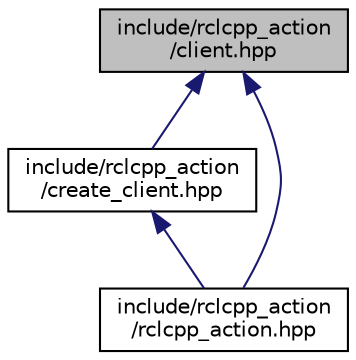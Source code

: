 digraph "include/rclcpp_action/client.hpp"
{
  edge [fontname="Helvetica",fontsize="10",labelfontname="Helvetica",labelfontsize="10"];
  node [fontname="Helvetica",fontsize="10",shape=record];
  Node65 [label="include/rclcpp_action\l/client.hpp",height=0.2,width=0.4,color="black", fillcolor="grey75", style="filled", fontcolor="black"];
  Node65 -> Node66 [dir="back",color="midnightblue",fontsize="10",style="solid",fontname="Helvetica"];
  Node66 [label="include/rclcpp_action\l/create_client.hpp",height=0.2,width=0.4,color="black", fillcolor="white", style="filled",URL="$create__client_8hpp.html"];
  Node66 -> Node67 [dir="back",color="midnightblue",fontsize="10",style="solid",fontname="Helvetica"];
  Node67 [label="include/rclcpp_action\l/rclcpp_action.hpp",height=0.2,width=0.4,color="black", fillcolor="white", style="filled",URL="$rclcpp__action_8hpp.html"];
  Node65 -> Node67 [dir="back",color="midnightblue",fontsize="10",style="solid",fontname="Helvetica"];
}
